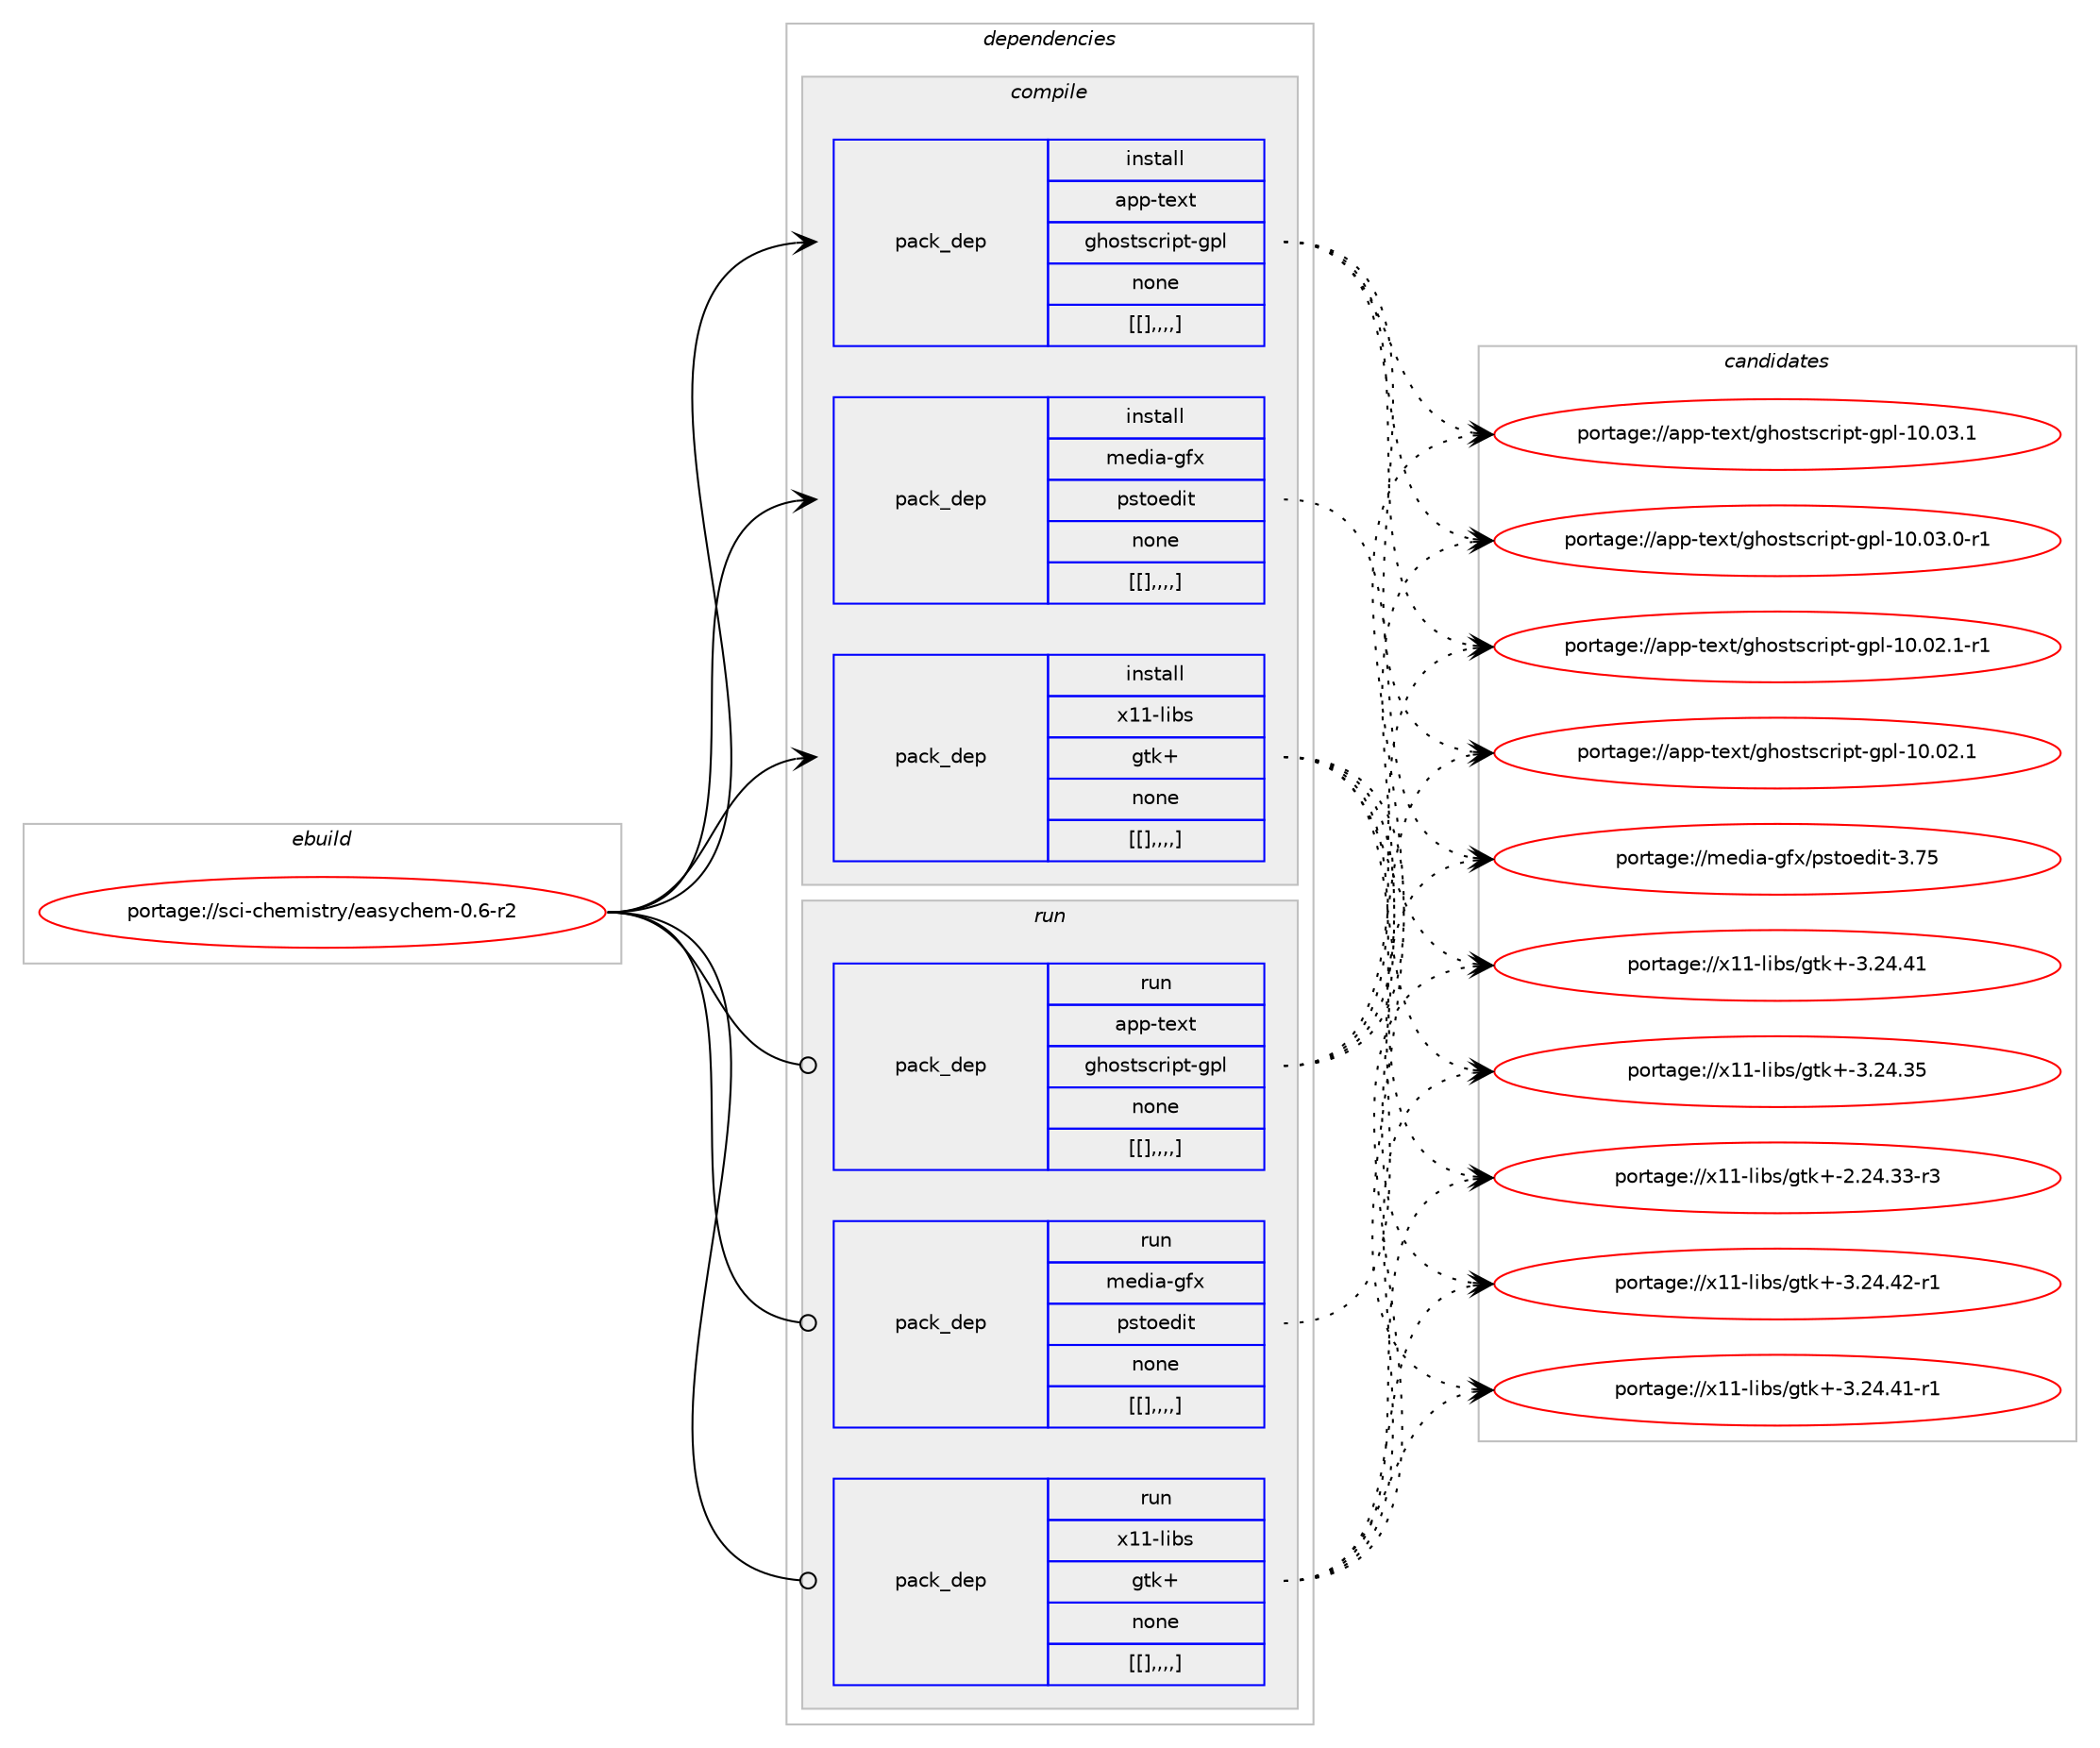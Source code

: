digraph prolog {

# *************
# Graph options
# *************

newrank=true;
concentrate=true;
compound=true;
graph [rankdir=LR,fontname=Helvetica,fontsize=10,ranksep=1.5];#, ranksep=2.5, nodesep=0.2];
edge  [arrowhead=vee];
node  [fontname=Helvetica,fontsize=10];

# **********
# The ebuild
# **********

subgraph cluster_leftcol {
color=gray;
label=<<i>ebuild</i>>;
id [label="portage://sci-chemistry/easychem-0.6-r2", color=red, width=4, href="../sci-chemistry/easychem-0.6-r2.svg"];
}

# ****************
# The dependencies
# ****************

subgraph cluster_midcol {
color=gray;
label=<<i>dependencies</i>>;
subgraph cluster_compile {
fillcolor="#eeeeee";
style=filled;
label=<<i>compile</i>>;
subgraph pack298569 {
dependency409516 [label=<<TABLE BORDER="0" CELLBORDER="1" CELLSPACING="0" CELLPADDING="4" WIDTH="220"><TR><TD ROWSPAN="6" CELLPADDING="30">pack_dep</TD></TR><TR><TD WIDTH="110">install</TD></TR><TR><TD>app-text</TD></TR><TR><TD>ghostscript-gpl</TD></TR><TR><TD>none</TD></TR><TR><TD>[[],,,,]</TD></TR></TABLE>>, shape=none, color=blue];
}
id:e -> dependency409516:w [weight=20,style="solid",arrowhead="vee"];
subgraph pack298570 {
dependency409517 [label=<<TABLE BORDER="0" CELLBORDER="1" CELLSPACING="0" CELLPADDING="4" WIDTH="220"><TR><TD ROWSPAN="6" CELLPADDING="30">pack_dep</TD></TR><TR><TD WIDTH="110">install</TD></TR><TR><TD>media-gfx</TD></TR><TR><TD>pstoedit</TD></TR><TR><TD>none</TD></TR><TR><TD>[[],,,,]</TD></TR></TABLE>>, shape=none, color=blue];
}
id:e -> dependency409517:w [weight=20,style="solid",arrowhead="vee"];
subgraph pack298571 {
dependency409518 [label=<<TABLE BORDER="0" CELLBORDER="1" CELLSPACING="0" CELLPADDING="4" WIDTH="220"><TR><TD ROWSPAN="6" CELLPADDING="30">pack_dep</TD></TR><TR><TD WIDTH="110">install</TD></TR><TR><TD>x11-libs</TD></TR><TR><TD>gtk+</TD></TR><TR><TD>none</TD></TR><TR><TD>[[],,,,]</TD></TR></TABLE>>, shape=none, color=blue];
}
id:e -> dependency409518:w [weight=20,style="solid",arrowhead="vee"];
}
subgraph cluster_compileandrun {
fillcolor="#eeeeee";
style=filled;
label=<<i>compile and run</i>>;
}
subgraph cluster_run {
fillcolor="#eeeeee";
style=filled;
label=<<i>run</i>>;
subgraph pack298572 {
dependency409519 [label=<<TABLE BORDER="0" CELLBORDER="1" CELLSPACING="0" CELLPADDING="4" WIDTH="220"><TR><TD ROWSPAN="6" CELLPADDING="30">pack_dep</TD></TR><TR><TD WIDTH="110">run</TD></TR><TR><TD>app-text</TD></TR><TR><TD>ghostscript-gpl</TD></TR><TR><TD>none</TD></TR><TR><TD>[[],,,,]</TD></TR></TABLE>>, shape=none, color=blue];
}
id:e -> dependency409519:w [weight=20,style="solid",arrowhead="odot"];
subgraph pack298573 {
dependency409520 [label=<<TABLE BORDER="0" CELLBORDER="1" CELLSPACING="0" CELLPADDING="4" WIDTH="220"><TR><TD ROWSPAN="6" CELLPADDING="30">pack_dep</TD></TR><TR><TD WIDTH="110">run</TD></TR><TR><TD>media-gfx</TD></TR><TR><TD>pstoedit</TD></TR><TR><TD>none</TD></TR><TR><TD>[[],,,,]</TD></TR></TABLE>>, shape=none, color=blue];
}
id:e -> dependency409520:w [weight=20,style="solid",arrowhead="odot"];
subgraph pack298574 {
dependency409521 [label=<<TABLE BORDER="0" CELLBORDER="1" CELLSPACING="0" CELLPADDING="4" WIDTH="220"><TR><TD ROWSPAN="6" CELLPADDING="30">pack_dep</TD></TR><TR><TD WIDTH="110">run</TD></TR><TR><TD>x11-libs</TD></TR><TR><TD>gtk+</TD></TR><TR><TD>none</TD></TR><TR><TD>[[],,,,]</TD></TR></TABLE>>, shape=none, color=blue];
}
id:e -> dependency409521:w [weight=20,style="solid",arrowhead="odot"];
}
}

# **************
# The candidates
# **************

subgraph cluster_choices {
rank=same;
color=gray;
label=<<i>candidates</i>>;

subgraph choice298569 {
color=black;
nodesep=1;
choice97112112451161011201164710310411111511611599114105112116451031121084549484648514649 [label="portage://app-text/ghostscript-gpl-10.03.1", color=red, width=4,href="../app-text/ghostscript-gpl-10.03.1.svg"];
choice971121124511610112011647103104111115116115991141051121164510311210845494846485146484511449 [label="portage://app-text/ghostscript-gpl-10.03.0-r1", color=red, width=4,href="../app-text/ghostscript-gpl-10.03.0-r1.svg"];
choice971121124511610112011647103104111115116115991141051121164510311210845494846485046494511449 [label="portage://app-text/ghostscript-gpl-10.02.1-r1", color=red, width=4,href="../app-text/ghostscript-gpl-10.02.1-r1.svg"];
choice97112112451161011201164710310411111511611599114105112116451031121084549484648504649 [label="portage://app-text/ghostscript-gpl-10.02.1", color=red, width=4,href="../app-text/ghostscript-gpl-10.02.1.svg"];
dependency409516:e -> choice97112112451161011201164710310411111511611599114105112116451031121084549484648514649:w [style=dotted,weight="100"];
dependency409516:e -> choice971121124511610112011647103104111115116115991141051121164510311210845494846485146484511449:w [style=dotted,weight="100"];
dependency409516:e -> choice971121124511610112011647103104111115116115991141051121164510311210845494846485046494511449:w [style=dotted,weight="100"];
dependency409516:e -> choice97112112451161011201164710310411111511611599114105112116451031121084549484648504649:w [style=dotted,weight="100"];
}
subgraph choice298570 {
color=black;
nodesep=1;
choice1091011001059745103102120471121151161111011001051164551465553 [label="portage://media-gfx/pstoedit-3.75", color=red, width=4,href="../media-gfx/pstoedit-3.75.svg"];
dependency409517:e -> choice1091011001059745103102120471121151161111011001051164551465553:w [style=dotted,weight="100"];
}
subgraph choice298571 {
color=black;
nodesep=1;
choice12049494510810598115471031161074345514650524652504511449 [label="portage://x11-libs/gtk+-3.24.42-r1", color=red, width=4,href="../x11-libs/gtk+-3.24.42-r1.svg"];
choice12049494510810598115471031161074345514650524652494511449 [label="portage://x11-libs/gtk+-3.24.41-r1", color=red, width=4,href="../x11-libs/gtk+-3.24.41-r1.svg"];
choice1204949451081059811547103116107434551465052465249 [label="portage://x11-libs/gtk+-3.24.41", color=red, width=4,href="../x11-libs/gtk+-3.24.41.svg"];
choice1204949451081059811547103116107434551465052465153 [label="portage://x11-libs/gtk+-3.24.35", color=red, width=4,href="../x11-libs/gtk+-3.24.35.svg"];
choice12049494510810598115471031161074345504650524651514511451 [label="portage://x11-libs/gtk+-2.24.33-r3", color=red, width=4,href="../x11-libs/gtk+-2.24.33-r3.svg"];
dependency409518:e -> choice12049494510810598115471031161074345514650524652504511449:w [style=dotted,weight="100"];
dependency409518:e -> choice12049494510810598115471031161074345514650524652494511449:w [style=dotted,weight="100"];
dependency409518:e -> choice1204949451081059811547103116107434551465052465249:w [style=dotted,weight="100"];
dependency409518:e -> choice1204949451081059811547103116107434551465052465153:w [style=dotted,weight="100"];
dependency409518:e -> choice12049494510810598115471031161074345504650524651514511451:w [style=dotted,weight="100"];
}
subgraph choice298572 {
color=black;
nodesep=1;
choice97112112451161011201164710310411111511611599114105112116451031121084549484648514649 [label="portage://app-text/ghostscript-gpl-10.03.1", color=red, width=4,href="../app-text/ghostscript-gpl-10.03.1.svg"];
choice971121124511610112011647103104111115116115991141051121164510311210845494846485146484511449 [label="portage://app-text/ghostscript-gpl-10.03.0-r1", color=red, width=4,href="../app-text/ghostscript-gpl-10.03.0-r1.svg"];
choice971121124511610112011647103104111115116115991141051121164510311210845494846485046494511449 [label="portage://app-text/ghostscript-gpl-10.02.1-r1", color=red, width=4,href="../app-text/ghostscript-gpl-10.02.1-r1.svg"];
choice97112112451161011201164710310411111511611599114105112116451031121084549484648504649 [label="portage://app-text/ghostscript-gpl-10.02.1", color=red, width=4,href="../app-text/ghostscript-gpl-10.02.1.svg"];
dependency409519:e -> choice97112112451161011201164710310411111511611599114105112116451031121084549484648514649:w [style=dotted,weight="100"];
dependency409519:e -> choice971121124511610112011647103104111115116115991141051121164510311210845494846485146484511449:w [style=dotted,weight="100"];
dependency409519:e -> choice971121124511610112011647103104111115116115991141051121164510311210845494846485046494511449:w [style=dotted,weight="100"];
dependency409519:e -> choice97112112451161011201164710310411111511611599114105112116451031121084549484648504649:w [style=dotted,weight="100"];
}
subgraph choice298573 {
color=black;
nodesep=1;
choice1091011001059745103102120471121151161111011001051164551465553 [label="portage://media-gfx/pstoedit-3.75", color=red, width=4,href="../media-gfx/pstoedit-3.75.svg"];
dependency409520:e -> choice1091011001059745103102120471121151161111011001051164551465553:w [style=dotted,weight="100"];
}
subgraph choice298574 {
color=black;
nodesep=1;
choice12049494510810598115471031161074345514650524652504511449 [label="portage://x11-libs/gtk+-3.24.42-r1", color=red, width=4,href="../x11-libs/gtk+-3.24.42-r1.svg"];
choice12049494510810598115471031161074345514650524652494511449 [label="portage://x11-libs/gtk+-3.24.41-r1", color=red, width=4,href="../x11-libs/gtk+-3.24.41-r1.svg"];
choice1204949451081059811547103116107434551465052465249 [label="portage://x11-libs/gtk+-3.24.41", color=red, width=4,href="../x11-libs/gtk+-3.24.41.svg"];
choice1204949451081059811547103116107434551465052465153 [label="portage://x11-libs/gtk+-3.24.35", color=red, width=4,href="../x11-libs/gtk+-3.24.35.svg"];
choice12049494510810598115471031161074345504650524651514511451 [label="portage://x11-libs/gtk+-2.24.33-r3", color=red, width=4,href="../x11-libs/gtk+-2.24.33-r3.svg"];
dependency409521:e -> choice12049494510810598115471031161074345514650524652504511449:w [style=dotted,weight="100"];
dependency409521:e -> choice12049494510810598115471031161074345514650524652494511449:w [style=dotted,weight="100"];
dependency409521:e -> choice1204949451081059811547103116107434551465052465249:w [style=dotted,weight="100"];
dependency409521:e -> choice1204949451081059811547103116107434551465052465153:w [style=dotted,weight="100"];
dependency409521:e -> choice12049494510810598115471031161074345504650524651514511451:w [style=dotted,weight="100"];
}
}

}
